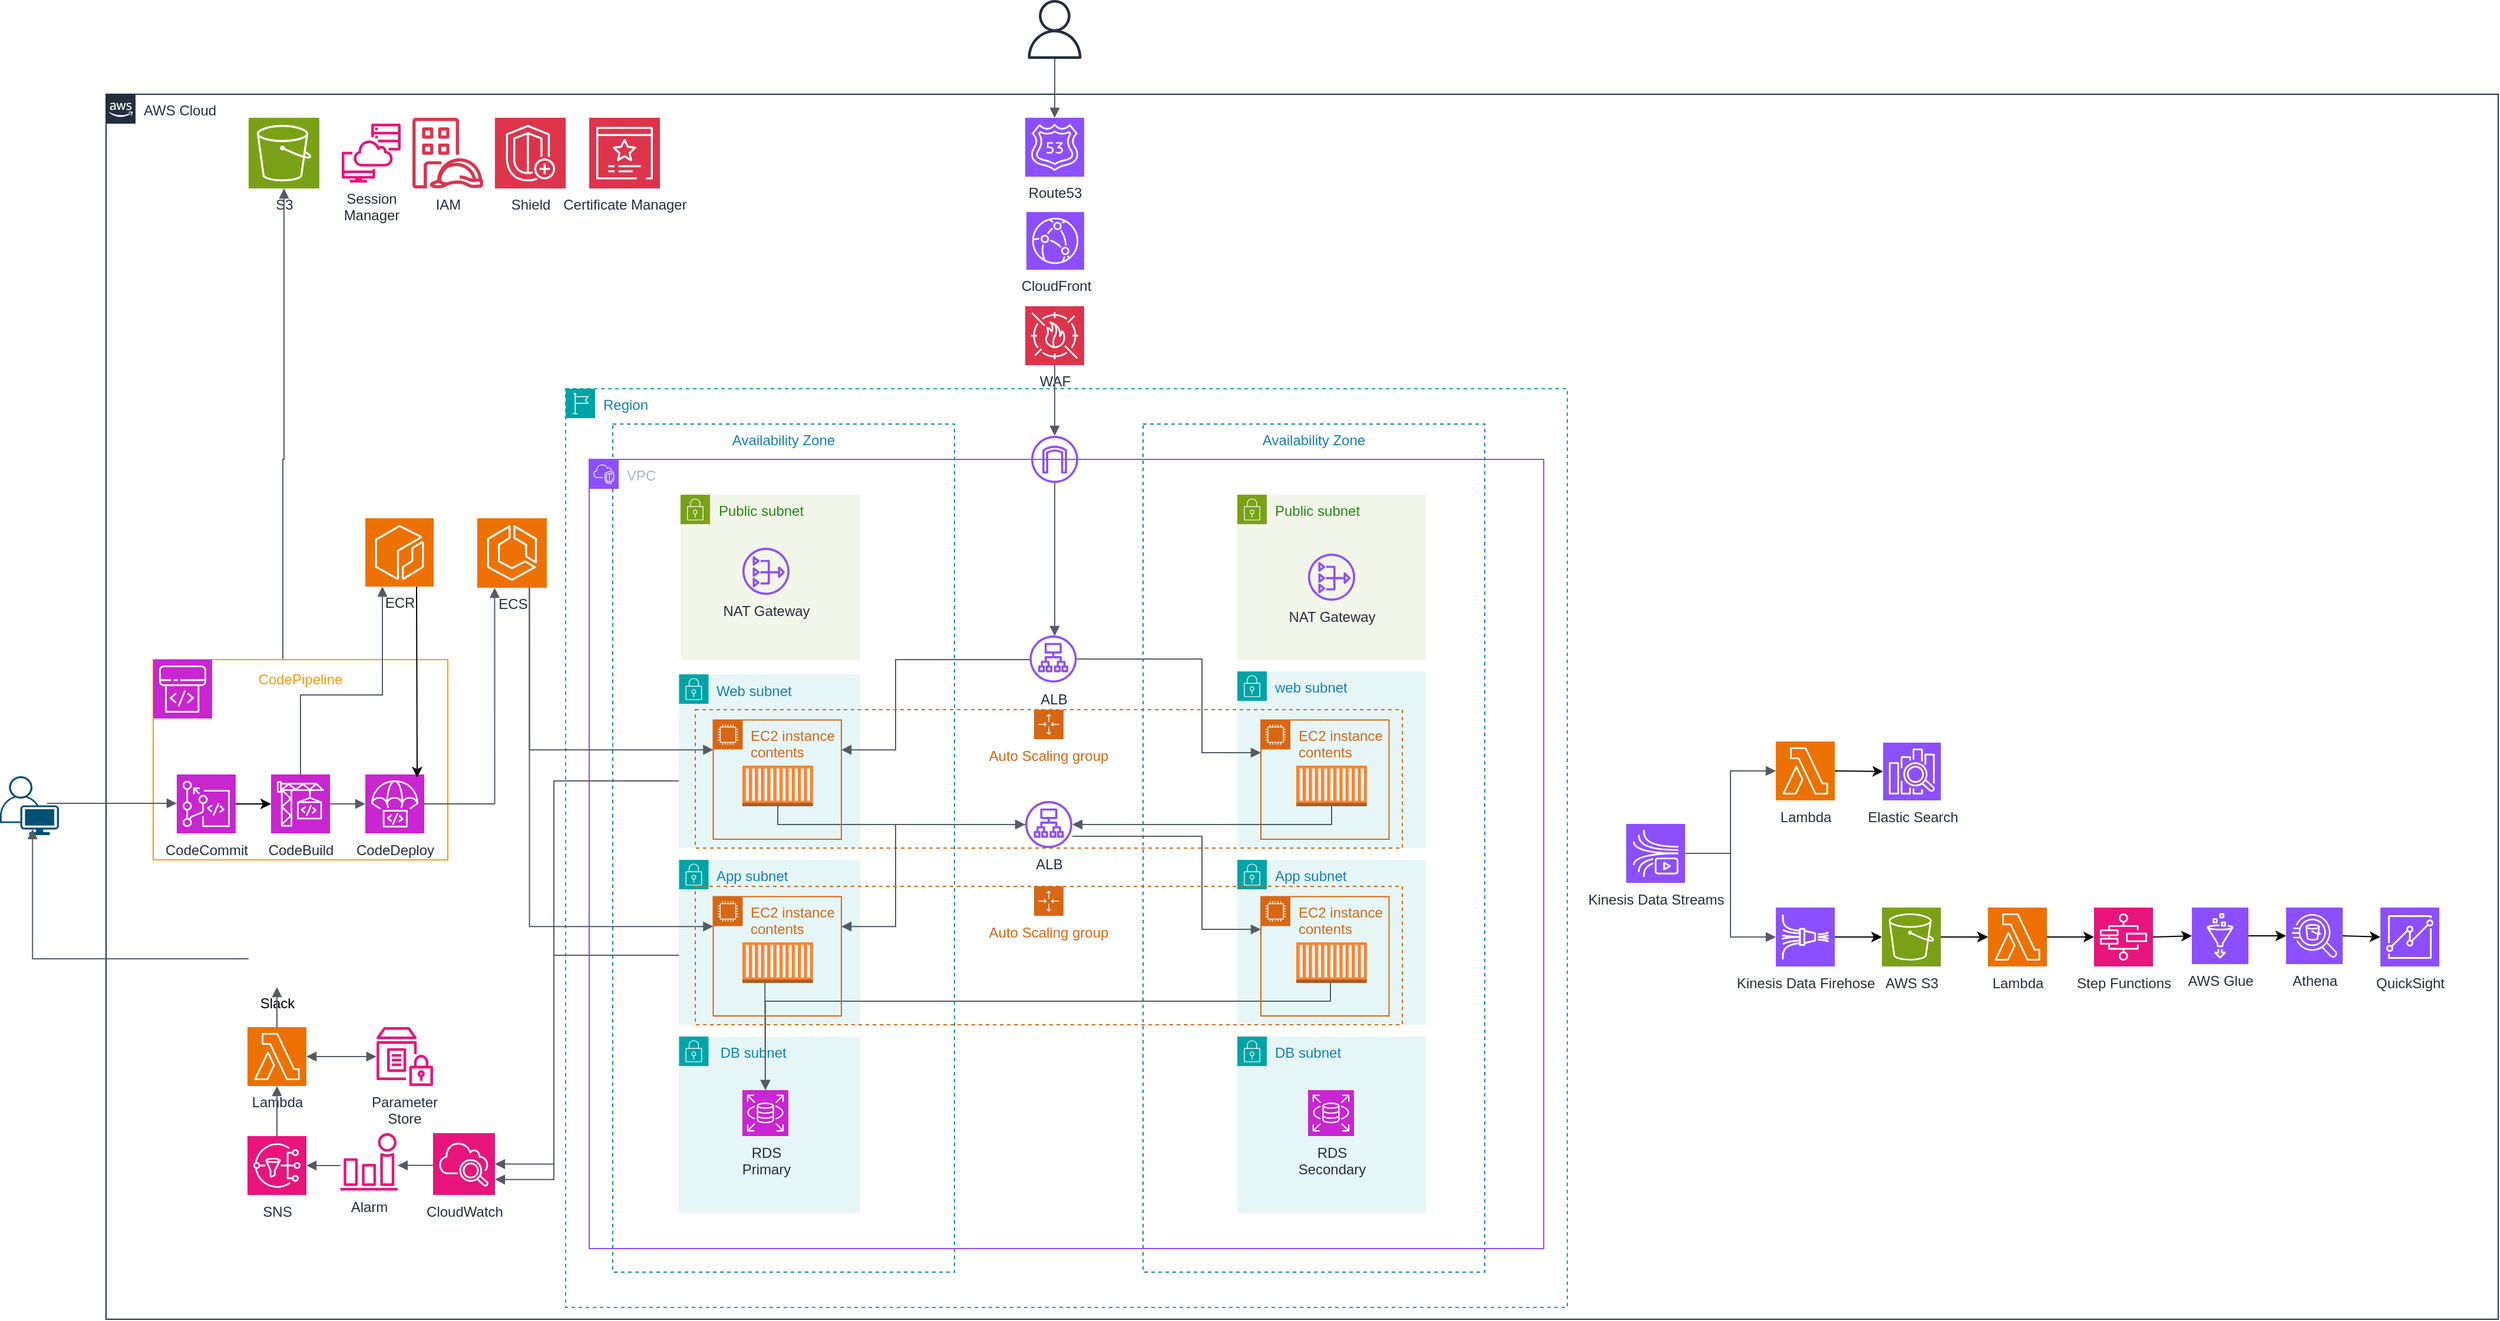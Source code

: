 <mxfile version="24.3.0" type="device">
  <diagram name="페이지-1" id="hyrpQZcchhZlVfCRrWkG">
    <mxGraphModel dx="2501" dy="1915" grid="1" gridSize="10" guides="1" tooltips="1" connect="1" arrows="1" fold="1" page="1" pageScale="1" pageWidth="827" pageHeight="1169" math="0" shadow="0">
      <root>
        <mxCell id="0" />
        <mxCell id="1" parent="0" />
        <mxCell id="KI50x32bz9MC5ZlE2dul-62" value="Availability Zone" style="fillColor=none;strokeColor=#147EBA;dashed=1;verticalAlign=top;fontStyle=0;fontColor=#147EBA;whiteSpace=wrap;html=1;" parent="1" vertex="1">
          <mxGeometry x="470" y="150" width="290" height="720" as="geometry" />
        </mxCell>
        <mxCell id="Yb0GHrTs2_-ub-VGCbmZ-4" value="Availability Zone" style="fillColor=none;strokeColor=#147EBA;dashed=1;verticalAlign=top;fontStyle=0;fontColor=#147EBA;whiteSpace=wrap;html=1;container=0;" parent="1" vertex="1">
          <mxGeometry x="920" y="150" width="290" height="720" as="geometry" />
        </mxCell>
        <mxCell id="Yb0GHrTs2_-ub-VGCbmZ-5" value="VPC" style="points=[[0,0],[0.25,0],[0.5,0],[0.75,0],[1,0],[1,0.25],[1,0.5],[1,0.75],[1,1],[0.75,1],[0.5,1],[0.25,1],[0,1],[0,0.75],[0,0.5],[0,0.25]];outlineConnect=0;gradientColor=none;html=1;whiteSpace=wrap;fontSize=12;fontStyle=0;container=0;pointerEvents=0;collapsible=0;recursiveResize=0;shape=mxgraph.aws4.group;grIcon=mxgraph.aws4.group_vpc2;strokeColor=#8C4FFF;fillColor=none;verticalAlign=top;align=left;spacingLeft=30;fontColor=#AAB7B8;dashed=0;" parent="1" vertex="1">
          <mxGeometry x="450" y="180" width="810" height="670" as="geometry" />
        </mxCell>
        <mxCell id="Yb0GHrTs2_-ub-VGCbmZ-1" value="AWS Cloud" style="points=[[0,0],[0.25,0],[0.5,0],[0.75,0],[1,0],[1,0.25],[1,0.5],[1,0.75],[1,1],[0.75,1],[0.5,1],[0.25,1],[0,1],[0,0.75],[0,0.5],[0,0.25]];outlineConnect=0;gradientColor=none;html=1;whiteSpace=wrap;fontSize=12;fontStyle=0;container=0;pointerEvents=0;collapsible=0;recursiveResize=0;shape=mxgraph.aws4.group;grIcon=mxgraph.aws4.group_aws_cloud_alt;strokeColor=#232F3E;fillColor=none;verticalAlign=top;align=left;spacingLeft=30;fontColor=#232F3E;dashed=0;" parent="1" vertex="1">
          <mxGeometry x="40" y="-130" width="2030" height="1040" as="geometry" />
        </mxCell>
        <mxCell id="Yb0GHrTs2_-ub-VGCbmZ-2" value="Region" style="points=[[0,0],[0.25,0],[0.5,0],[0.75,0],[1,0],[1,0.25],[1,0.5],[1,0.75],[1,1],[0.75,1],[0.5,1],[0.25,1],[0,1],[0,0.75],[0,0.5],[0,0.25]];outlineConnect=0;gradientColor=none;html=1;whiteSpace=wrap;fontSize=12;fontStyle=0;container=0;pointerEvents=0;collapsible=0;recursiveResize=0;shape=mxgraph.aws4.group;grIcon=mxgraph.aws4.group_region;strokeColor=#00A4A6;fillColor=none;verticalAlign=top;align=left;spacingLeft=30;fontColor=#147EBA;dashed=1;" parent="1" vertex="1">
          <mxGeometry x="430" y="120" width="850" height="780" as="geometry" />
        </mxCell>
        <mxCell id="Yb0GHrTs2_-ub-VGCbmZ-6" value="Public subnet" style="points=[[0,0],[0.25,0],[0.5,0],[0.75,0],[1,0],[1,0.25],[1,0.5],[1,0.75],[1,1],[0.75,1],[0.5,1],[0.25,1],[0,1],[0,0.75],[0,0.5],[0,0.25]];outlineConnect=0;gradientColor=none;html=1;whiteSpace=wrap;fontSize=12;fontStyle=0;container=0;pointerEvents=0;collapsible=0;recursiveResize=0;shape=mxgraph.aws4.group;grIcon=mxgraph.aws4.group_security_group;grStroke=0;strokeColor=#7AA116;fillColor=#F2F6E8;verticalAlign=top;align=left;spacingLeft=30;fontColor=#248814;dashed=0;" parent="1" vertex="1">
          <mxGeometry x="1000" y="210" width="160" height="140" as="geometry" />
        </mxCell>
        <mxCell id="Yb0GHrTs2_-ub-VGCbmZ-18" value="" style="sketch=0;outlineConnect=0;fontColor=#232F3E;gradientColor=none;fillColor=#8C4FFF;strokeColor=none;dashed=0;verticalLabelPosition=bottom;verticalAlign=top;align=center;html=1;fontSize=12;fontStyle=0;aspect=fixed;pointerEvents=1;shape=mxgraph.aws4.internet_gateway;" parent="1" vertex="1">
          <mxGeometry x="825" y="160" width="40" height="40" as="geometry" />
        </mxCell>
        <mxCell id="Yb0GHrTs2_-ub-VGCbmZ-24" value="Session&lt;div&gt;Manager&lt;/div&gt;" style="sketch=0;outlineConnect=0;fontColor=#232F3E;gradientColor=none;fillColor=#E7157B;strokeColor=none;dashed=0;verticalLabelPosition=bottom;verticalAlign=top;align=center;html=1;fontSize=12;fontStyle=0;aspect=fixed;pointerEvents=1;shape=mxgraph.aws4.systems_manager_session_manager;" parent="1" vertex="1">
          <mxGeometry x="240" y="-105" width="50" height="50" as="geometry" />
        </mxCell>
        <mxCell id="Yb0GHrTs2_-ub-VGCbmZ-30" value="S3" style="sketch=0;points=[[0,0,0],[0.25,0,0],[0.5,0,0],[0.75,0,0],[1,0,0],[0,1,0],[0.25,1,0],[0.5,1,0],[0.75,1,0],[1,1,0],[0,0.25,0],[0,0.5,0],[0,0.75,0],[1,0.25,0],[1,0.5,0],[1,0.75,0]];outlineConnect=0;fontColor=#232F3E;fillColor=#7AA116;strokeColor=#ffffff;dashed=0;verticalLabelPosition=bottom;verticalAlign=top;align=center;html=1;fontSize=12;fontStyle=0;aspect=fixed;shape=mxgraph.aws4.resourceIcon;resIcon=mxgraph.aws4.s3;" parent="1" vertex="1">
          <mxGeometry x="161" y="-110" width="60" height="60" as="geometry" />
        </mxCell>
        <mxCell id="Yb0GHrTs2_-ub-VGCbmZ-32" value="" style="edgeStyle=orthogonalEdgeStyle;html=1;endArrow=none;elbow=vertical;startArrow=block;startFill=1;strokeColor=#545B64;rounded=0;entryX=0.5;entryY=0;entryDx=0;entryDy=0;exitX=0.5;exitY=1;exitDx=0;exitDy=0;exitPerimeter=0;" parent="1" source="Yb0GHrTs2_-ub-VGCbmZ-30" target="Yb0GHrTs2_-ub-VGCbmZ-26" edge="1">
          <mxGeometry width="100" relative="1" as="geometry">
            <mxPoint x="540" y="480" as="sourcePoint" />
            <mxPoint x="640" y="480" as="targetPoint" />
            <Array as="points">
              <mxPoint x="190" y="180" />
              <mxPoint x="190" y="350" />
            </Array>
          </mxGeometry>
        </mxCell>
        <mxCell id="Yb0GHrTs2_-ub-VGCbmZ-34" value="CloudWatch" style="sketch=0;points=[[0,0,0],[0.25,0,0],[0.5,0,0],[0.75,0,0],[1,0,0],[0,1,0],[0.25,1,0],[0.5,1,0],[0.75,1,0],[1,1,0],[0,0.25,0],[0,0.5,0],[0,0.75,0],[1,0.25,0],[1,0.5,0],[1,0.75,0]];points=[[0,0,0],[0.25,0,0],[0.5,0,0],[0.75,0,0],[1,0,0],[0,1,0],[0.25,1,0],[0.5,1,0],[0.75,1,0],[1,1,0],[0,0.25,0],[0,0.5,0],[0,0.75,0],[1,0.25,0],[1,0.5,0],[1,0.75,0]];outlineConnect=0;fontColor=#232F3E;fillColor=#E7157B;strokeColor=#ffffff;dashed=0;verticalLabelPosition=bottom;verticalAlign=top;align=center;html=1;fontSize=12;fontStyle=0;aspect=fixed;shape=mxgraph.aws4.resourceIcon;resIcon=mxgraph.aws4.cloudwatch_2;" parent="1" vertex="1">
          <mxGeometry x="317.5" y="752" width="52.5" height="52.5" as="geometry" />
        </mxCell>
        <mxCell id="Yb0GHrTs2_-ub-VGCbmZ-36" value="SNS" style="sketch=0;points=[[0,0,0],[0.25,0,0],[0.5,0,0],[0.75,0,0],[1,0,0],[0,1,0],[0.25,1,0],[0.5,1,0],[0.75,1,0],[1,1,0],[0,0.25,0],[0,0.5,0],[0,0.75,0],[1,0.25,0],[1,0.5,0],[1,0.75,0]];outlineConnect=0;fontColor=#232F3E;fillColor=#E7157B;strokeColor=#ffffff;dashed=0;verticalLabelPosition=bottom;verticalAlign=top;align=center;html=1;fontSize=12;fontStyle=0;aspect=fixed;shape=mxgraph.aws4.resourceIcon;resIcon=mxgraph.aws4.sns;" parent="1" vertex="1">
          <mxGeometry x="160" y="754.5" width="50" height="50" as="geometry" />
        </mxCell>
        <mxCell id="Yb0GHrTs2_-ub-VGCbmZ-37" value="Alarm" style="sketch=0;outlineConnect=0;fontColor=#232F3E;gradientColor=none;fillColor=#E7157B;strokeColor=none;dashed=0;verticalLabelPosition=bottom;verticalAlign=top;align=center;html=1;fontSize=12;fontStyle=0;aspect=fixed;pointerEvents=1;shape=mxgraph.aws4.alarm;" parent="1" vertex="1">
          <mxGeometry x="238.75" y="752" width="48.75" height="48.75" as="geometry" />
        </mxCell>
        <mxCell id="Yb0GHrTs2_-ub-VGCbmZ-38" value="Lambda" style="sketch=0;points=[[0,0,0],[0.25,0,0],[0.5,0,0],[0.75,0,0],[1,0,0],[0,1,0],[0.25,1,0],[0.5,1,0],[0.75,1,0],[1,1,0],[0,0.25,0],[0,0.5,0],[0,0.75,0],[1,0.25,0],[1,0.5,0],[1,0.75,0]];outlineConnect=0;fontColor=#232F3E;fillColor=#ED7100;strokeColor=#ffffff;dashed=0;verticalLabelPosition=bottom;verticalAlign=top;align=center;html=1;fontSize=12;fontStyle=0;aspect=fixed;shape=mxgraph.aws4.resourceIcon;resIcon=mxgraph.aws4.lambda;" parent="1" vertex="1">
          <mxGeometry x="160" y="662" width="50" height="50" as="geometry" />
        </mxCell>
        <mxCell id="Yb0GHrTs2_-ub-VGCbmZ-39" value="Slack" style="shape=image;html=1;verticalAlign=top;verticalLabelPosition=bottom;labelBackgroundColor=#ffffff;imageAspect=0;aspect=fixed;image=https://cdn2.iconfinder.com/data/icons/social-media-2285/512/1_Slack_colored_svg-128.png" parent="1" vertex="1">
          <mxGeometry x="161" y="580" width="48" height="48" as="geometry" />
        </mxCell>
        <mxCell id="Yb0GHrTs2_-ub-VGCbmZ-40" value="" style="edgeStyle=orthogonalEdgeStyle;html=1;endArrow=none;elbow=vertical;startArrow=block;startFill=1;strokeColor=#545B64;rounded=0;entryX=0;entryY=0.75;entryDx=0;entryDy=0;exitX=1;exitY=0.5;exitDx=0;exitDy=0;exitPerimeter=0;" parent="1" source="Yb0GHrTs2_-ub-VGCbmZ-34" target="Yb0GHrTs2_-ub-VGCbmZ-23" edge="1">
          <mxGeometry width="100" relative="1" as="geometry">
            <mxPoint x="540" y="380" as="sourcePoint" />
            <mxPoint x="640" y="380" as="targetPoint" />
            <Array as="points">
              <mxPoint x="420" y="778" />
              <mxPoint x="420" y="453" />
            </Array>
          </mxGeometry>
        </mxCell>
        <mxCell id="Yb0GHrTs2_-ub-VGCbmZ-41" value="Parameter&lt;div&gt;Store&lt;/div&gt;" style="sketch=0;outlineConnect=0;fontColor=#232F3E;gradientColor=none;fillColor=#E7157B;strokeColor=none;dashed=0;verticalLabelPosition=bottom;verticalAlign=top;align=center;html=1;fontSize=12;fontStyle=0;aspect=fixed;pointerEvents=1;shape=mxgraph.aws4.parameter_store;" parent="1" vertex="1">
          <mxGeometry x="269.42" y="662" width="48.08" height="50" as="geometry" />
        </mxCell>
        <mxCell id="Yb0GHrTs2_-ub-VGCbmZ-45" value="" style="edgeStyle=orthogonalEdgeStyle;html=1;endArrow=none;elbow=vertical;startArrow=block;startFill=1;strokeColor=#545B64;rounded=0;" parent="1" edge="1">
          <mxGeometry width="100" relative="1" as="geometry">
            <mxPoint x="287.366" y="779.4" as="sourcePoint" />
            <mxPoint x="317.5" y="779.4" as="targetPoint" />
            <Array as="points">
              <mxPoint x="310" y="779" />
              <mxPoint x="310" y="779" />
            </Array>
          </mxGeometry>
        </mxCell>
        <mxCell id="Yb0GHrTs2_-ub-VGCbmZ-47" value="" style="edgeStyle=orthogonalEdgeStyle;html=1;endArrow=none;elbow=vertical;startArrow=block;startFill=1;strokeColor=#545B64;rounded=0;" parent="1" source="Yb0GHrTs2_-ub-VGCbmZ-36" target="Yb0GHrTs2_-ub-VGCbmZ-37" edge="1">
          <mxGeometry width="100" relative="1" as="geometry">
            <mxPoint x="300" y="790" as="sourcePoint" />
            <mxPoint x="240" y="780" as="targetPoint" />
            <Array as="points">
              <mxPoint x="230" y="780" />
              <mxPoint x="230" y="780" />
            </Array>
          </mxGeometry>
        </mxCell>
        <mxCell id="Yb0GHrTs2_-ub-VGCbmZ-49" value="" style="edgeStyle=orthogonalEdgeStyle;html=1;endArrow=none;elbow=vertical;startArrow=block;startFill=1;strokeColor=#545B64;rounded=0;entryX=0.5;entryY=0;entryDx=0;entryDy=0;entryPerimeter=0;exitX=0.5;exitY=1;exitDx=0;exitDy=0;exitPerimeter=0;" parent="1" source="Yb0GHrTs2_-ub-VGCbmZ-38" target="Yb0GHrTs2_-ub-VGCbmZ-36" edge="1">
          <mxGeometry width="100" relative="1" as="geometry">
            <mxPoint x="70" y="730" as="sourcePoint" />
            <mxPoint x="170" y="730" as="targetPoint" />
          </mxGeometry>
        </mxCell>
        <mxCell id="Yb0GHrTs2_-ub-VGCbmZ-52" value="" style="edgeStyle=orthogonalEdgeStyle;html=1;endArrow=none;elbow=vertical;startArrow=block;startFill=1;strokeColor=#545B64;rounded=0;entryX=0.5;entryY=0;entryDx=0;entryDy=0;entryPerimeter=0;exitX=0.5;exitY=1;exitDx=0;exitDy=0;" parent="1" source="Yb0GHrTs2_-ub-VGCbmZ-39" target="Yb0GHrTs2_-ub-VGCbmZ-38" edge="1">
          <mxGeometry width="100" relative="1" as="geometry">
            <mxPoint x="60" y="650" as="sourcePoint" />
            <mxPoint x="160" y="650" as="targetPoint" />
          </mxGeometry>
        </mxCell>
        <mxCell id="Yb0GHrTs2_-ub-VGCbmZ-53" value="" style="edgeStyle=orthogonalEdgeStyle;html=1;endArrow=block;elbow=vertical;startArrow=block;startFill=1;endFill=1;strokeColor=#545B64;rounded=0;exitX=1;exitY=0.5;exitDx=0;exitDy=0;exitPerimeter=0;" parent="1" source="Yb0GHrTs2_-ub-VGCbmZ-38" target="Yb0GHrTs2_-ub-VGCbmZ-41" edge="1">
          <mxGeometry width="100" relative="1" as="geometry">
            <mxPoint x="220" y="690" as="sourcePoint" />
            <mxPoint x="320" y="690" as="targetPoint" />
          </mxGeometry>
        </mxCell>
        <mxCell id="Zj_yVyfPyuJP5yv6E7n1-2" value="" style="sketch=0;outlineConnect=0;fontColor=#232F3E;gradientColor=none;fillColor=#232F3D;strokeColor=none;dashed=0;verticalLabelPosition=bottom;verticalAlign=top;align=center;html=1;fontSize=12;fontStyle=0;aspect=fixed;pointerEvents=1;shape=mxgraph.aws4.user;" parent="1" vertex="1">
          <mxGeometry x="820" y="-210" width="50" height="50" as="geometry" />
        </mxCell>
        <mxCell id="Zj_yVyfPyuJP5yv6E7n1-3" value="" style="points=[[0.35,0,0],[0.98,0.51,0],[1,0.71,0],[0.67,1,0],[0,0.795,0],[0,0.65,0]];verticalLabelPosition=bottom;sketch=0;html=1;verticalAlign=top;aspect=fixed;align=center;pointerEvents=1;shape=mxgraph.cisco19.user;fillColor=#005073;strokeColor=none;" parent="1" vertex="1">
          <mxGeometry x="-50" y="449" width="50" height="50" as="geometry" />
        </mxCell>
        <mxCell id="Zj_yVyfPyuJP5yv6E7n1-6" value="WAF" style="sketch=0;points=[[0,0,0],[0.25,0,0],[0.5,0,0],[0.75,0,0],[1,0,0],[0,1,0],[0.25,1,0],[0.5,1,0],[0.75,1,0],[1,1,0],[0,0.25,0],[0,0.5,0],[0,0.75,0],[1,0.25,0],[1,0.5,0],[1,0.75,0]];outlineConnect=0;fontColor=#232F3E;fillColor=#DD344C;strokeColor=#ffffff;dashed=0;verticalLabelPosition=bottom;verticalAlign=top;align=center;html=1;fontSize=12;fontStyle=0;aspect=fixed;shape=mxgraph.aws4.resourceIcon;resIcon=mxgraph.aws4.waf;" parent="1" vertex="1">
          <mxGeometry x="820" y="50" width="50" height="50" as="geometry" />
        </mxCell>
        <mxCell id="Zj_yVyfPyuJP5yv6E7n1-7" value="Route53" style="sketch=0;points=[[0,0,0],[0.25,0,0],[0.5,0,0],[0.75,0,0],[1,0,0],[0,1,0],[0.25,1,0],[0.5,1,0],[0.75,1,0],[1,1,0],[0,0.25,0],[0,0.5,0],[0,0.75,0],[1,0.25,0],[1,0.5,0],[1,0.75,0]];outlineConnect=0;fontColor=#232F3E;fillColor=#8C4FFF;strokeColor=#ffffff;dashed=0;verticalLabelPosition=bottom;verticalAlign=top;align=center;html=1;fontSize=12;fontStyle=0;aspect=fixed;shape=mxgraph.aws4.resourceIcon;resIcon=mxgraph.aws4.route_53;" parent="1" vertex="1">
          <mxGeometry x="820" y="-110" width="50" height="50" as="geometry" />
        </mxCell>
        <mxCell id="Zj_yVyfPyuJP5yv6E7n1-8" value="Shield" style="sketch=0;points=[[0,0,0],[0.25,0,0],[0.5,0,0],[0.75,0,0],[1,0,0],[0,1,0],[0.25,1,0],[0.5,1,0],[0.75,1,0],[1,1,0],[0,0.25,0],[0,0.5,0],[0,0.75,0],[1,0.25,0],[1,0.5,0],[1,0.75,0]];outlineConnect=0;fontColor=#232F3E;fillColor=#DD344C;strokeColor=#ffffff;dashed=0;verticalLabelPosition=bottom;verticalAlign=top;align=center;html=1;fontSize=12;fontStyle=0;aspect=fixed;shape=mxgraph.aws4.resourceIcon;resIcon=mxgraph.aws4.shield;" parent="1" vertex="1">
          <mxGeometry x="370" y="-110" width="60" height="60" as="geometry" />
        </mxCell>
        <mxCell id="Zj_yVyfPyuJP5yv6E7n1-18" value="" style="edgeStyle=orthogonalEdgeStyle;html=1;endArrow=block;elbow=vertical;startArrow=none;endFill=1;strokeColor=#545B64;rounded=0;entryX=0.5;entryY=0;entryDx=0;entryDy=0;entryPerimeter=0;" parent="1" source="Zj_yVyfPyuJP5yv6E7n1-2" target="Zj_yVyfPyuJP5yv6E7n1-7" edge="1">
          <mxGeometry width="100" relative="1" as="geometry">
            <mxPoint x="662.5" y="-1" as="sourcePoint" />
            <mxPoint x="762.5" y="-1" as="targetPoint" />
          </mxGeometry>
        </mxCell>
        <mxCell id="Zj_yVyfPyuJP5yv6E7n1-22" value="" style="edgeStyle=orthogonalEdgeStyle;html=1;endArrow=none;elbow=vertical;startArrow=block;startFill=1;strokeColor=#545B64;rounded=0;entryX=0;entryY=0.5;entryDx=0;entryDy=0;exitX=0.552;exitY=0.897;exitDx=0;exitDy=0;exitPerimeter=0;" parent="1" source="Zj_yVyfPyuJP5yv6E7n1-3" target="Yb0GHrTs2_-ub-VGCbmZ-39" edge="1">
          <mxGeometry width="100" relative="1" as="geometry">
            <mxPoint x="80" y="380" as="sourcePoint" />
            <mxPoint x="180" y="380" as="targetPoint" />
            <Array as="points">
              <mxPoint x="-22" y="604" />
            </Array>
          </mxGeometry>
        </mxCell>
        <mxCell id="Zj_yVyfPyuJP5yv6E7n1-26" value="" style="edgeStyle=orthogonalEdgeStyle;html=1;endArrow=block;elbow=vertical;startArrow=none;endFill=1;strokeColor=#545B64;rounded=0;exitX=0.5;exitY=1;exitDx=0;exitDy=0;exitPerimeter=0;" parent="1" source="Zj_yVyfPyuJP5yv6E7n1-6" target="Yb0GHrTs2_-ub-VGCbmZ-18" edge="1">
          <mxGeometry width="100" relative="1" as="geometry">
            <mxPoint x="872.5" y="130" as="sourcePoint" />
            <mxPoint x="972.5" y="130" as="targetPoint" />
          </mxGeometry>
        </mxCell>
        <mxCell id="Zj_yVyfPyuJP5yv6E7n1-43" value="" style="edgeStyle=orthogonalEdgeStyle;html=1;endArrow=block;elbow=vertical;startArrow=none;endFill=1;strokeColor=#545B64;rounded=0;" parent="1" source="Yb0GHrTs2_-ub-VGCbmZ-18" edge="1">
          <mxGeometry width="100" relative="1" as="geometry">
            <mxPoint x="842.5" y="250" as="sourcePoint" />
            <mxPoint x="845" y="330.0" as="targetPoint" />
          </mxGeometry>
        </mxCell>
        <mxCell id="Zj_yVyfPyuJP5yv6E7n1-48" value="" style="edgeStyle=orthogonalEdgeStyle;html=1;endArrow=none;elbow=vertical;startArrow=block;startFill=1;strokeColor=#545B64;rounded=0;exitX=1;exitY=0.75;exitDx=0;exitDy=0;exitPerimeter=0;entryX=0;entryY=0.5;entryDx=0;entryDy=0;" parent="1" source="Yb0GHrTs2_-ub-VGCbmZ-34" edge="1">
          <mxGeometry width="100" relative="1" as="geometry">
            <mxPoint x="460" y="600" as="sourcePoint" />
            <mxPoint x="550" y="603.75" as="targetPoint" />
            <Array as="points">
              <mxPoint x="420" y="791" />
              <mxPoint x="420" y="601" />
              <mxPoint x="558" y="601" />
            </Array>
          </mxGeometry>
        </mxCell>
        <mxCell id="KI50x32bz9MC5ZlE2dul-92" value="" style="edgeStyle=orthogonalEdgeStyle;rounded=0;orthogonalLoop=1;jettySize=auto;html=1;" parent="1" source="KI50x32bz9MC5ZlE2dul-2" target="KI50x32bz9MC5ZlE2dul-5" edge="1">
          <mxGeometry relative="1" as="geometry" />
        </mxCell>
        <mxCell id="KI50x32bz9MC5ZlE2dul-2" value="AWS S3" style="sketch=0;points=[[0,0,0],[0.25,0,0],[0.5,0,0],[0.75,0,0],[1,0,0],[0,1,0],[0.25,1,0],[0.5,1,0],[0.75,1,0],[1,1,0],[0,0.25,0],[0,0.5,0],[0,0.75,0],[1,0.25,0],[1,0.5,0],[1,0.75,0]];outlineConnect=0;fontColor=#232F3E;fillColor=#7AA116;strokeColor=#ffffff;dashed=0;verticalLabelPosition=bottom;verticalAlign=top;align=center;html=1;fontSize=12;fontStyle=0;aspect=fixed;shape=mxgraph.aws4.resourceIcon;resIcon=mxgraph.aws4.s3;" parent="1" vertex="1">
          <mxGeometry x="1547" y="560.5" width="50" height="50" as="geometry" />
        </mxCell>
        <mxCell id="KI50x32bz9MC5ZlE2dul-4" value="Kinesis Data Streams" style="sketch=0;points=[[0,0,0],[0.25,0,0],[0.5,0,0],[0.75,0,0],[1,0,0],[0,1,0],[0.25,1,0],[0.5,1,0],[0.75,1,0],[1,1,0],[0,0.25,0],[0,0.5,0],[0,0.75,0],[1,0.25,0],[1,0.5,0],[1,0.75,0]];outlineConnect=0;fontColor=#232F3E;fillColor=#8C4FFF;strokeColor=#ffffff;dashed=0;verticalLabelPosition=bottom;verticalAlign=top;align=center;html=1;fontSize=12;fontStyle=0;aspect=fixed;shape=mxgraph.aws4.resourceIcon;resIcon=mxgraph.aws4.kinesis_video_streams;" parent="1" vertex="1">
          <mxGeometry x="1330" y="489.5" width="50" height="50" as="geometry" />
        </mxCell>
        <mxCell id="KI50x32bz9MC5ZlE2dul-5" value="Lambda" style="sketch=0;points=[[0,0,0],[0.25,0,0],[0.5,0,0],[0.75,0,0],[1,0,0],[0,1,0],[0.25,1,0],[0.5,1,0],[0.75,1,0],[1,1,0],[0,0.25,0],[0,0.5,0],[0,0.75,0],[1,0.25,0],[1,0.5,0],[1,0.75,0]];outlineConnect=0;fontColor=#232F3E;fillColor=#ED7100;strokeColor=#ffffff;dashed=0;verticalLabelPosition=bottom;verticalAlign=top;align=center;html=1;fontSize=12;fontStyle=0;aspect=fixed;shape=mxgraph.aws4.resourceIcon;resIcon=mxgraph.aws4.lambda;" parent="1" vertex="1">
          <mxGeometry x="1637" y="560.5" width="50" height="50" as="geometry" />
        </mxCell>
        <mxCell id="KI50x32bz9MC5ZlE2dul-14" value="" style="group" parent="1" vertex="1" connectable="0">
          <mxGeometry x="80" y="350" width="250" height="170" as="geometry" />
        </mxCell>
        <mxCell id="Yb0GHrTs2_-ub-VGCbmZ-26" value="CodePipeline&lt;div&gt;&lt;br&gt;&lt;/div&gt;" style="outlineConnect=0;gradientColor=none;html=1;whiteSpace=wrap;fontSize=12;fontStyle=0;strokeColor=#FF9900;fillColor=none;verticalAlign=top;align=center;fontColor=#FF9900;dashed=0;spacingTop=3;" parent="KI50x32bz9MC5ZlE2dul-14" vertex="1">
          <mxGeometry width="250" height="170" as="geometry" />
        </mxCell>
        <mxCell id="Yb0GHrTs2_-ub-VGCbmZ-25" value="" style="sketch=0;points=[[0,0,0],[0.25,0,0],[0.5,0,0],[0.75,0,0],[1,0,0],[0,1,0],[0.25,1,0],[0.5,1,0],[0.75,1,0],[1,1,0],[0,0.25,0],[0,0.5,0],[0,0.75,0],[1,0.25,0],[1,0.5,0],[1,0.75,0]];outlineConnect=0;fontColor=#232F3E;fillColor=#C925D1;strokeColor=#ffffff;dashed=0;verticalLabelPosition=bottom;verticalAlign=top;align=center;html=1;fontSize=12;fontStyle=0;aspect=fixed;shape=mxgraph.aws4.resourceIcon;resIcon=mxgraph.aws4.codepipeline;" parent="KI50x32bz9MC5ZlE2dul-14" vertex="1">
          <mxGeometry width="50" height="50" as="geometry" />
        </mxCell>
        <mxCell id="Zj_yVyfPyuJP5yv6E7n1-11" style="edgeStyle=orthogonalEdgeStyle;rounded=0;orthogonalLoop=1;jettySize=auto;html=1;exitX=1;exitY=0.5;exitDx=0;exitDy=0;exitPerimeter=0;entryX=0;entryY=0.5;entryDx=0;entryDy=0;entryPerimeter=0;" parent="KI50x32bz9MC5ZlE2dul-14" source="Yb0GHrTs2_-ub-VGCbmZ-27" target="Yb0GHrTs2_-ub-VGCbmZ-28" edge="1">
          <mxGeometry relative="1" as="geometry">
            <mxPoint x="70" y="122.5" as="targetPoint" />
          </mxGeometry>
        </mxCell>
        <mxCell id="Yb0GHrTs2_-ub-VGCbmZ-27" value="CodeCommit" style="sketch=0;points=[[0,0,0],[0.25,0,0],[0.5,0,0],[0.75,0,0],[1,0,0],[0,1,0],[0.25,1,0],[0.5,1,0],[0.75,1,0],[1,1,0],[0,0.25,0],[0,0.5,0],[0,0.75,0],[1,0.25,0],[1,0.5,0],[1,0.75,0]];outlineConnect=0;fontColor=#232F3E;fillColor=#C925D1;strokeColor=#ffffff;dashed=0;verticalLabelPosition=bottom;verticalAlign=top;align=center;html=1;fontSize=12;fontStyle=0;aspect=fixed;shape=mxgraph.aws4.resourceIcon;resIcon=mxgraph.aws4.codecommit;" parent="KI50x32bz9MC5ZlE2dul-14" vertex="1">
          <mxGeometry x="20" y="97.5" width="50" height="50" as="geometry" />
        </mxCell>
        <mxCell id="Yb0GHrTs2_-ub-VGCbmZ-28" value="CodeBuild" style="sketch=0;points=[[0,0,0],[0.25,0,0],[0.5,0,0],[0.75,0,0],[1,0,0],[0,1,0],[0.25,1,0],[0.5,1,0],[0.75,1,0],[1,1,0],[0,0.25,0],[0,0.5,0],[0,0.75,0],[1,0.25,0],[1,0.5,0],[1,0.75,0]];outlineConnect=0;fontColor=#232F3E;fillColor=#C925D1;strokeColor=#ffffff;dashed=0;verticalLabelPosition=bottom;verticalAlign=top;align=center;html=1;fontSize=12;fontStyle=0;aspect=fixed;shape=mxgraph.aws4.resourceIcon;resIcon=mxgraph.aws4.codebuild;" parent="KI50x32bz9MC5ZlE2dul-14" vertex="1">
          <mxGeometry x="100" y="97.5" width="50" height="50" as="geometry" />
        </mxCell>
        <mxCell id="Yb0GHrTs2_-ub-VGCbmZ-29" value="CodeDeploy" style="sketch=0;points=[[0,0,0],[0.25,0,0],[0.5,0,0],[0.75,0,0],[1,0,0],[0,1,0],[0.25,1,0],[0.5,1,0],[0.75,1,0],[1,1,0],[0,0.25,0],[0,0.5,0],[0,0.75,0],[1,0.25,0],[1,0.5,0],[1,0.75,0]];outlineConnect=0;fontColor=#232F3E;fillColor=#C925D1;strokeColor=#ffffff;dashed=0;verticalLabelPosition=bottom;verticalAlign=top;align=center;html=1;fontSize=12;fontStyle=0;aspect=fixed;shape=mxgraph.aws4.resourceIcon;resIcon=mxgraph.aws4.codedeploy;" parent="KI50x32bz9MC5ZlE2dul-14" vertex="1">
          <mxGeometry x="180" y="97.5" width="50" height="50" as="geometry" />
        </mxCell>
        <mxCell id="Zj_yVyfPyuJP5yv6E7n1-16" value="" style="edgeStyle=orthogonalEdgeStyle;html=1;endArrow=block;elbow=vertical;startArrow=none;endFill=1;strokeColor=#545B64;rounded=0;exitX=1;exitY=0.5;exitDx=0;exitDy=0;exitPerimeter=0;entryX=0;entryY=0.5;entryDx=0;entryDy=0;entryPerimeter=0;" parent="KI50x32bz9MC5ZlE2dul-14" source="Yb0GHrTs2_-ub-VGCbmZ-28" target="Yb0GHrTs2_-ub-VGCbmZ-29" edge="1">
          <mxGeometry width="100" relative="1" as="geometry">
            <mxPoint x="140" y="190" as="sourcePoint" />
            <mxPoint x="240" y="190" as="targetPoint" />
          </mxGeometry>
        </mxCell>
        <mxCell id="Zj_yVyfPyuJP5yv6E7n1-5" value="" style="edgeStyle=orthogonalEdgeStyle;html=1;endArrow=block;elbow=vertical;startArrow=none;endFill=1;strokeColor=#545B64;rounded=0;exitX=0.8;exitY=0.46;exitDx=0;exitDy=0;exitPerimeter=0;" parent="KI50x32bz9MC5ZlE2dul-14" source="Zj_yVyfPyuJP5yv6E7n1-3" edge="1">
          <mxGeometry width="100" relative="1" as="geometry">
            <mxPoint x="-30" y="122" as="sourcePoint" />
            <mxPoint x="20" y="122" as="targetPoint" />
          </mxGeometry>
        </mxCell>
        <mxCell id="KI50x32bz9MC5ZlE2dul-18" value="Kinesis Data Firehose" style="sketch=0;points=[[0,0,0],[0.25,0,0],[0.5,0,0],[0.75,0,0],[1,0,0],[0,1,0],[0.25,1,0],[0.5,1,0],[0.75,1,0],[1,1,0],[0,0.25,0],[0,0.5,0],[0,0.75,0],[1,0.25,0],[1,0.5,0],[1,0.75,0]];outlineConnect=0;fontColor=#232F3E;fillColor=#8C4FFF;strokeColor=#ffffff;dashed=0;verticalLabelPosition=bottom;verticalAlign=top;align=center;html=1;fontSize=12;fontStyle=0;aspect=fixed;shape=mxgraph.aws4.resourceIcon;resIcon=mxgraph.aws4.kinesis_data_firehose;" parent="1" vertex="1">
          <mxGeometry x="1457" y="560.5" width="50" height="50" as="geometry" />
        </mxCell>
        <mxCell id="KI50x32bz9MC5ZlE2dul-19" value="Step Functions" style="sketch=0;points=[[0,0,0],[0.25,0,0],[0.5,0,0],[0.75,0,0],[1,0,0],[0,1,0],[0.25,1,0],[0.5,1,0],[0.75,1,0],[1,1,0],[0,0.25,0],[0,0.5,0],[0,0.75,0],[1,0.25,0],[1,0.5,0],[1,0.75,0]];outlineConnect=0;fontColor=#232F3E;fillColor=#E7157B;strokeColor=#ffffff;dashed=0;verticalLabelPosition=bottom;verticalAlign=top;align=center;html=1;fontSize=12;fontStyle=0;aspect=fixed;shape=mxgraph.aws4.resourceIcon;resIcon=mxgraph.aws4.step_functions;" parent="1" vertex="1">
          <mxGeometry x="1727" y="560.5" width="50" height="50" as="geometry" />
        </mxCell>
        <mxCell id="KI50x32bz9MC5ZlE2dul-29" value="Athena" style="sketch=0;points=[[0,0,0],[0.25,0,0],[0.5,0,0],[0.75,0,0],[1,0,0],[0,1,0],[0.25,1,0],[0.5,1,0],[0.75,1,0],[1,1,0],[0,0.25,0],[0,0.5,0],[0,0.75,0],[1,0.25,0],[1,0.5,0],[1,0.75,0]];outlineConnect=0;fontColor=#232F3E;fillColor=#8C4FFF;strokeColor=#ffffff;dashed=0;verticalLabelPosition=bottom;verticalAlign=top;align=center;html=1;fontSize=12;fontStyle=0;aspect=fixed;shape=mxgraph.aws4.resourceIcon;resIcon=mxgraph.aws4.athena;" parent="1" vertex="1">
          <mxGeometry x="1890" y="560.5" width="48" height="48" as="geometry" />
        </mxCell>
        <mxCell id="KI50x32bz9MC5ZlE2dul-30" value="AWS Glue" style="sketch=0;points=[[0,0,0],[0.25,0,0],[0.5,0,0],[0.75,0,0],[1,0,0],[0,1,0],[0.25,1,0],[0.5,1,0],[0.75,1,0],[1,1,0],[0,0.25,0],[0,0.5,0],[0,0.75,0],[1,0.25,0],[1,0.5,0],[1,0.75,0]];outlineConnect=0;fontColor=#232F3E;fillColor=#8C4FFF;strokeColor=#ffffff;dashed=0;verticalLabelPosition=bottom;verticalAlign=top;align=center;html=1;fontSize=12;fontStyle=0;aspect=fixed;shape=mxgraph.aws4.resourceIcon;resIcon=mxgraph.aws4.glue;" parent="1" vertex="1">
          <mxGeometry x="1810" y="560.5" width="48" height="48" as="geometry" />
        </mxCell>
        <mxCell id="KI50x32bz9MC5ZlE2dul-31" value="QuickSight" style="sketch=0;points=[[0,0,0],[0.25,0,0],[0.5,0,0],[0.75,0,0],[1,0,0],[0,1,0],[0.25,1,0],[0.5,1,0],[0.75,1,0],[1,1,0],[0,0.25,0],[0,0.5,0],[0,0.75,0],[1,0.25,0],[1,0.5,0],[1,0.75,0]];outlineConnect=0;fontColor=#232F3E;fillColor=#8C4FFF;strokeColor=#ffffff;dashed=0;verticalLabelPosition=bottom;verticalAlign=top;align=center;html=1;fontSize=12;fontStyle=0;aspect=fixed;shape=mxgraph.aws4.resourceIcon;resIcon=mxgraph.aws4.quicksight;" parent="1" vertex="1">
          <mxGeometry x="1970" y="560.5" width="50" height="50" as="geometry" />
        </mxCell>
        <mxCell id="KI50x32bz9MC5ZlE2dul-39" value="" style="endArrow=classic;html=1;rounded=0;exitX=1;exitY=0.5;exitDx=0;exitDy=0;exitPerimeter=0;entryX=0;entryY=0.5;entryDx=0;entryDy=0;entryPerimeter=0;" parent="1" source="KI50x32bz9MC5ZlE2dul-19" target="KI50x32bz9MC5ZlE2dul-30" edge="1">
          <mxGeometry width="50" height="50" relative="1" as="geometry">
            <mxPoint x="1674" y="800.5" as="sourcePoint" />
            <mxPoint x="1814" y="584.5" as="targetPoint" />
          </mxGeometry>
        </mxCell>
        <mxCell id="KI50x32bz9MC5ZlE2dul-40" value="" style="endArrow=classic;html=1;rounded=0;exitX=1;exitY=0.5;exitDx=0;exitDy=0;exitPerimeter=0;entryX=0;entryY=0.5;entryDx=0;entryDy=0;entryPerimeter=0;" parent="1" source="KI50x32bz9MC5ZlE2dul-29" target="KI50x32bz9MC5ZlE2dul-31" edge="1">
          <mxGeometry width="50" height="50" relative="1" as="geometry">
            <mxPoint x="1890" y="680.5" as="sourcePoint" />
            <mxPoint x="1930" y="700.5" as="targetPoint" />
          </mxGeometry>
        </mxCell>
        <mxCell id="KI50x32bz9MC5ZlE2dul-41" value="" style="endArrow=classic;html=1;rounded=0;exitX=1;exitY=0.5;exitDx=0;exitDy=0;exitPerimeter=0;entryX=0;entryY=0.5;entryDx=0;entryDy=0;entryPerimeter=0;" parent="1" source="KI50x32bz9MC5ZlE2dul-2" target="KI50x32bz9MC5ZlE2dul-5" edge="1">
          <mxGeometry width="50" height="50" relative="1" as="geometry">
            <mxPoint x="1587" y="740.5" as="sourcePoint" />
            <mxPoint x="1637" y="690.5" as="targetPoint" />
          </mxGeometry>
        </mxCell>
        <mxCell id="KI50x32bz9MC5ZlE2dul-42" value="" style="endArrow=classic;html=1;rounded=0;exitX=1;exitY=0.5;exitDx=0;exitDy=0;exitPerimeter=0;entryX=0;entryY=0.5;entryDx=0;entryDy=0;entryPerimeter=0;" parent="1" source="KI50x32bz9MC5ZlE2dul-5" target="KI50x32bz9MC5ZlE2dul-19" edge="1">
          <mxGeometry width="50" height="50" relative="1" as="geometry">
            <mxPoint x="1604" y="750.5" as="sourcePoint" />
            <mxPoint x="1654" y="700.5" as="targetPoint" />
          </mxGeometry>
        </mxCell>
        <mxCell id="KI50x32bz9MC5ZlE2dul-43" value="" style="endArrow=classic;html=1;rounded=0;exitX=1;exitY=0.5;exitDx=0;exitDy=0;exitPerimeter=0;entryX=0;entryY=0.5;entryDx=0;entryDy=0;entryPerimeter=0;" parent="1" source="KI50x32bz9MC5ZlE2dul-18" target="KI50x32bz9MC5ZlE2dul-2" edge="1">
          <mxGeometry width="50" height="50" relative="1" as="geometry">
            <mxPoint x="1514" y="730.5" as="sourcePoint" />
            <mxPoint x="1564" y="680.5" as="targetPoint" />
          </mxGeometry>
        </mxCell>
        <mxCell id="KI50x32bz9MC5ZlE2dul-45" value="" style="endArrow=classic;html=1;rounded=0;exitX=1;exitY=0.5;exitDx=0;exitDy=0;exitPerimeter=0;entryX=0;entryY=0.5;entryDx=0;entryDy=0;entryPerimeter=0;" parent="1" source="KI50x32bz9MC5ZlE2dul-30" target="KI50x32bz9MC5ZlE2dul-29" edge="1">
          <mxGeometry width="50" height="50" relative="1" as="geometry">
            <mxPoint x="1790" y="730.5" as="sourcePoint" />
            <mxPoint x="1840" y="680.5" as="targetPoint" />
          </mxGeometry>
        </mxCell>
        <mxCell id="KI50x32bz9MC5ZlE2dul-49" value="" style="edgeStyle=orthogonalEdgeStyle;html=1;endArrow=block;elbow=vertical;startArrow=none;endFill=1;strokeColor=#545B64;rounded=0;entryX=0;entryY=0.5;entryDx=0;entryDy=0;entryPerimeter=0;exitX=1;exitY=0.5;exitDx=0;exitDy=0;exitPerimeter=0;" parent="1" source="KI50x32bz9MC5ZlE2dul-4" target="KI50x32bz9MC5ZlE2dul-18" edge="1">
          <mxGeometry width="100" relative="1" as="geometry">
            <mxPoint x="1457" y="469.5" as="sourcePoint" />
            <mxPoint x="1597" y="548.5" as="targetPoint" />
          </mxGeometry>
        </mxCell>
        <mxCell id="KI50x32bz9MC5ZlE2dul-56" value="ECR" style="sketch=0;points=[[0,0,0],[0.25,0,0],[0.5,0,0],[0.75,0,0],[1,0,0],[0,1,0],[0.25,1,0],[0.5,1,0],[0.75,1,0],[1,1,0],[0,0.25,0],[0,0.5,0],[0,0.75,0],[1,0.25,0],[1,0.5,0],[1,0.75,0]];outlineConnect=0;fontColor=#232F3E;fillColor=#ED7100;strokeColor=#ffffff;dashed=0;verticalLabelPosition=bottom;verticalAlign=top;align=center;html=1;fontSize=12;fontStyle=0;aspect=fixed;shape=mxgraph.aws4.resourceIcon;resIcon=mxgraph.aws4.ecr;" parent="1" vertex="1">
          <mxGeometry x="260" y="230" width="58" height="58" as="geometry" />
        </mxCell>
        <mxCell id="KI50x32bz9MC5ZlE2dul-59" value="ECS" style="sketch=0;points=[[0,0,0],[0.25,0,0],[0.5,0,0],[0.75,0,0],[1,0,0],[0,1,0],[0.25,1,0],[0.5,1,0],[0.75,1,0],[1,1,0],[0,0.25,0],[0,0.5,0],[0,0.75,0],[1,0.25,0],[1,0.5,0],[1,0.75,0]];outlineConnect=0;fontColor=#232F3E;fillColor=#ED7100;strokeColor=#ffffff;dashed=0;verticalLabelPosition=bottom;verticalAlign=top;align=center;html=1;fontSize=12;fontStyle=0;aspect=fixed;shape=mxgraph.aws4.resourceIcon;resIcon=mxgraph.aws4.ecs;" parent="1" vertex="1">
          <mxGeometry x="355" y="230" width="59" height="59" as="geometry" />
        </mxCell>
        <mxCell id="Yb0GHrTs2_-ub-VGCbmZ-9" value="Public subnet" style="points=[[0,0],[0.25,0],[0.5,0],[0.75,0],[1,0],[1,0.25],[1,0.5],[1,0.75],[1,1],[0.75,1],[0.5,1],[0.25,1],[0,1],[0,0.75],[0,0.5],[0,0.25]];outlineConnect=0;gradientColor=none;html=1;whiteSpace=wrap;fontSize=12;fontStyle=0;container=1;pointerEvents=0;collapsible=0;recursiveResize=0;shape=mxgraph.aws4.group;grIcon=mxgraph.aws4.group_security_group;grStroke=0;strokeColor=#7AA116;fillColor=#F2F6E8;verticalAlign=top;align=left;spacingLeft=30;fontColor=#248814;dashed=0;" parent="1" vertex="1">
          <mxGeometry x="527.5" y="210" width="152.5" height="140" as="geometry" />
        </mxCell>
        <mxCell id="Yb0GHrTs2_-ub-VGCbmZ-19" value="NAT Gateway" style="sketch=0;outlineConnect=0;fontColor=#232F3E;gradientColor=none;fillColor=#8C4FFF;strokeColor=none;dashed=0;verticalLabelPosition=bottom;verticalAlign=top;align=center;html=1;fontSize=12;fontStyle=0;aspect=fixed;pointerEvents=1;shape=mxgraph.aws4.nat_gateway;" parent="Yb0GHrTs2_-ub-VGCbmZ-9" vertex="1">
          <mxGeometry x="52.5" y="45" width="40" height="40" as="geometry" />
        </mxCell>
        <mxCell id="Yb0GHrTs2_-ub-VGCbmZ-12" value="&lt;span style=&quot;color: rgba(0, 0, 0, 0); font-family: monospace; font-size: 0px; text-wrap: nowrap;&quot;&gt;db%3CmxGraphModel%3E%3Croot%3E%3CmxCell%20id%3D%220%22%2F%3E%3CmxCell%20id%3D%221%22%20parent%3D%220%22%2F%3E%3CmxCell%20id%3D%222%22%20value%3D%22ALB%22%20style%3D%22sketch%3D0%3BoutlineConnect%3D0%3BfontColor%3D%23232F3E%3BgradientColor%3Dnone%3BfillColor%3D%238C4FFF%3BstrokeColor%3Dnone%3Bdashed%3D0%3BverticalLabelPosition%3Dbottom%3BverticalAlign%3Dtop%3Balign%3Dcenter%3Bhtml%3D1%3BfontSize%3D12%3BfontStyle%3D0%3Baspect%3Dfixed%3BpointerEvents%3D1%3Bshape%3Dmxgraph.aws4.application_load_balancer%3B%22%20vertex%3D%221%22%20parent%3D%221%22%3E%3CmxGeometry%20x%3D%22753.75%22%20y%3D%22490%22%20width%3D%2240%22%20height%3D%2240%22%20as%3D%22geometry%22%2F%3E%3C%2FmxCell%3E%3CmxCell%20id%3D%223%22%20value%3D%22%22%20style%3D%22edgeStyle%3DorthogonalEdgeStyle%3Bhtml%3D1%3BendArrow%3Dblock%3Belbow%3Dvertical%3BstartArrow%3Dnone%3BendFill%3D1%3BstrokeColor%3D%23545B64%3Brounded%3D0%3BentryX%3D0.5%3BentryY%3D0%3BentryDx%3D0%3BentryDy%3D0%3BentryPerimeter%3D0%3B%22%20edge%3D%221%22%20source%3D%222%22%20parent%3D%221%22%3E%3CmxGeometry%20width%3D%22100%22%20relative%3D%221%22%20as%3D%22geometry%22%3E%3CmxPoint%20x%3D%22800%22%20y%3D%22510%22%20as%3D%22sourcePoint%22%2F%3E%3CmxPoint%20x%3D%22954%22%20y%3D%22566%22%20as%3D%22targetPoint%22%2F%3E%3C%2FmxGeometry%3E%3C%2FmxCell%3E%3CmxCell%20id%3D%224%22%20value%3D%22%22%20style%3D%22edgeStyle%3DorthogonalEdgeStyle%3Bhtml%3D1%3BendArrow%3Dnone%3Belbow%3Dvertical%3BstartArrow%3Dblock%3BstartFill%3D1%3BstrokeColor%3D%23545B64%3Brounded%3D0%3BexitX%3D0.5%3BexitY%3D0%3BexitDx%3D0%3BexitDy%3D0%3BexitPerimeter%3D0%3B%22%20edge%3D%221%22%20target%3D%222%22%20parent%3D%221%22%3E%3CmxGeometry%20width%3D%22100%22%20relative%3D%221%22%20as%3D%22geometry%22%3E%3CmxPoint%20x%3D%22592%22%20y%3D%22566%22%20as%3D%22sourcePoint%22%2F%3E%3CmxPoint%20x%3D%22700%22%20y%3D%22500%22%20as%3D%22targetPoint%22%2F%3E%3CArray%20as%3D%22points%22%3E%3CmxPoint%20x%3D%22592%22%20y%3D%22510%22%2F%3E%3C%2FArray%3E%3C%2FmxGeometry%3E%3C%2FmxCell%3E%3C%2Froot%3E%3C%2FmxGraphModel%3Edfd&lt;/span&gt;&amp;nbsp;DB subnet" style="points=[[0,0],[0.25,0],[0.5,0],[0.75,0],[1,0],[1,0.25],[1,0.5],[1,0.75],[1,1],[0.75,1],[0.5,1],[0.25,1],[0,1],[0,0.75],[0,0.5],[0,0.25]];outlineConnect=0;gradientColor=none;html=1;whiteSpace=wrap;fontSize=12;fontStyle=0;container=1;pointerEvents=0;collapsible=0;recursiveResize=0;shape=mxgraph.aws4.group;grIcon=mxgraph.aws4.group_security_group;grStroke=0;strokeColor=#00A4A6;fillColor=#E6F6F7;verticalAlign=top;align=left;spacingLeft=30;fontColor=#147EBA;dashed=0;" parent="1" vertex="1">
          <mxGeometry x="526.25" y="670" width="153.75" height="150" as="geometry" />
        </mxCell>
        <mxCell id="Yb0GHrTs2_-ub-VGCbmZ-16" value="RDS&lt;div&gt;Primary&lt;/div&gt;" style="sketch=0;points=[[0,0,0],[0.25,0,0],[0.5,0,0],[0.75,0,0],[1,0,0],[0,1,0],[0.25,1,0],[0.5,1,0],[0.75,1,0],[1,1,0],[0,0.25,0],[0,0.5,0],[0,0.75,0],[1,0.25,0],[1,0.5,0],[1,0.75,0]];outlineConnect=0;fontColor=#232F3E;fillColor=#C925D1;strokeColor=#ffffff;dashed=0;verticalLabelPosition=bottom;verticalAlign=top;align=center;html=1;fontSize=12;fontStyle=0;aspect=fixed;shape=mxgraph.aws4.resourceIcon;resIcon=mxgraph.aws4.rds;" parent="Yb0GHrTs2_-ub-VGCbmZ-12" vertex="1">
          <mxGeometry x="53.75" y="45.5" width="39" height="39" as="geometry" />
        </mxCell>
        <mxCell id="Yb0GHrTs2_-ub-VGCbmZ-10" value="Web subnet" style="points=[[0,0],[0.25,0],[0.5,0],[0.75,0],[1,0],[1,0.25],[1,0.5],[1,0.75],[1,1],[0.75,1],[0.5,1],[0.25,1],[0,1],[0,0.75],[0,0.5],[0,0.25]];outlineConnect=0;gradientColor=none;html=1;whiteSpace=wrap;fontSize=12;fontStyle=0;container=1;pointerEvents=0;collapsible=0;recursiveResize=0;shape=mxgraph.aws4.group;grIcon=mxgraph.aws4.group_security_group;grStroke=0;strokeColor=#00A4A6;fillColor=#E6F6F7;verticalAlign=top;align=left;spacingLeft=30;fontColor=#147EBA;dashed=0;" parent="1" vertex="1">
          <mxGeometry x="526.25" y="362.5" width="153.75" height="147.5" as="geometry" />
        </mxCell>
        <mxCell id="Yb0GHrTs2_-ub-VGCbmZ-11" value="web subnet" style="points=[[0,0],[0.25,0],[0.5,0],[0.75,0],[1,0],[1,0.25],[1,0.5],[1,0.75],[1,1],[0.75,1],[0.5,1],[0.25,1],[0,1],[0,0.75],[0,0.5],[0,0.25]];outlineConnect=0;gradientColor=none;html=1;whiteSpace=wrap;fontSize=12;fontStyle=0;container=1;pointerEvents=0;collapsible=0;recursiveResize=0;shape=mxgraph.aws4.group;grIcon=mxgraph.aws4.group_security_group;grStroke=0;strokeColor=#00A4A6;fillColor=#E6F6F7;verticalAlign=top;align=left;spacingLeft=30;fontColor=#147EBA;dashed=0;" parent="1" vertex="1">
          <mxGeometry x="1000" y="360" width="160" height="150" as="geometry" />
        </mxCell>
        <mxCell id="Yb0GHrTs2_-ub-VGCbmZ-13" value="DB subnet" style="points=[[0,0],[0.25,0],[0.5,0],[0.75,0],[1,0],[1,0.25],[1,0.5],[1,0.75],[1,1],[0.75,1],[0.5,1],[0.25,1],[0,1],[0,0.75],[0,0.5],[0,0.25]];outlineConnect=0;gradientColor=none;html=1;whiteSpace=wrap;fontSize=12;fontStyle=0;container=1;pointerEvents=0;collapsible=0;recursiveResize=0;shape=mxgraph.aws4.group;grIcon=mxgraph.aws4.group_security_group;grStroke=0;strokeColor=#00A4A6;fillColor=#E6F6F7;verticalAlign=top;align=left;spacingLeft=30;fontColor=#147EBA;dashed=0;" parent="1" vertex="1">
          <mxGeometry x="1000" y="670" width="160" height="150" as="geometry" />
        </mxCell>
        <mxCell id="Yb0GHrTs2_-ub-VGCbmZ-17" value="RDS&lt;div&gt;Secondary&lt;/div&gt;" style="sketch=0;points=[[0,0,0],[0.25,0,0],[0.5,0,0],[0.75,0,0],[1,0,0],[0,1,0],[0.25,1,0],[0.5,1,0],[0.75,1,0],[1,1,0],[0,0.25,0],[0,0.5,0],[0,0.75,0],[1,0.25,0],[1,0.5,0],[1,0.75,0]];outlineConnect=0;fontColor=#232F3E;fillColor=#C925D1;strokeColor=#ffffff;dashed=0;verticalLabelPosition=bottom;verticalAlign=top;align=center;html=1;fontSize=12;fontStyle=0;aspect=fixed;shape=mxgraph.aws4.resourceIcon;resIcon=mxgraph.aws4.rds;" parent="Yb0GHrTs2_-ub-VGCbmZ-13" vertex="1">
          <mxGeometry x="60" y="45.5" width="39" height="39" as="geometry" />
        </mxCell>
        <mxCell id="Zj_yVyfPyuJP5yv6E7n1-28" value="App subnet" style="points=[[0,0],[0.25,0],[0.5,0],[0.75,0],[1,0],[1,0.25],[1,0.5],[1,0.75],[1,1],[0.75,1],[0.5,1],[0.25,1],[0,1],[0,0.75],[0,0.5],[0,0.25]];outlineConnect=0;gradientColor=none;html=1;whiteSpace=wrap;fontSize=12;fontStyle=0;container=0;pointerEvents=0;collapsible=0;recursiveResize=0;shape=mxgraph.aws4.group;grIcon=mxgraph.aws4.group_security_group;grStroke=0;strokeColor=#00A4A6;fillColor=#E6F6F7;verticalAlign=top;align=left;spacingLeft=30;fontColor=#147EBA;dashed=0;" parent="1" vertex="1">
          <mxGeometry x="526.25" y="520" width="153.75" height="140" as="geometry" />
        </mxCell>
        <mxCell id="Zj_yVyfPyuJP5yv6E7n1-32" value="App subnet" style="points=[[0,0],[0.25,0],[0.5,0],[0.75,0],[1,0],[1,0.25],[1,0.5],[1,0.75],[1,1],[0.75,1],[0.5,1],[0.25,1],[0,1],[0,0.75],[0,0.5],[0,0.25]];outlineConnect=0;gradientColor=none;html=1;whiteSpace=wrap;fontSize=12;fontStyle=0;container=1;pointerEvents=0;collapsible=0;recursiveResize=0;shape=mxgraph.aws4.group;grIcon=mxgraph.aws4.group_security_group;grStroke=0;strokeColor=#00A4A6;fillColor=#E6F6F7;verticalAlign=top;align=left;spacingLeft=30;fontColor=#147EBA;dashed=0;" parent="1" vertex="1">
          <mxGeometry x="1000" y="520" width="160" height="140" as="geometry" />
        </mxCell>
        <mxCell id="Zj_yVyfPyuJP5yv6E7n1-38" value="ALB" style="sketch=0;outlineConnect=0;fontColor=#232F3E;gradientColor=none;fillColor=#8C4FFF;strokeColor=none;dashed=0;verticalLabelPosition=bottom;verticalAlign=top;align=center;html=1;fontSize=12;fontStyle=0;aspect=fixed;pointerEvents=1;shape=mxgraph.aws4.application_load_balancer;" parent="1" vertex="1">
          <mxGeometry x="823.75" y="329.5" width="40" height="40" as="geometry" />
        </mxCell>
        <mxCell id="Zj_yVyfPyuJP5yv6E7n1-40" value="" style="edgeStyle=orthogonalEdgeStyle;html=1;endArrow=none;elbow=vertical;startArrow=block;startFill=1;strokeColor=#545B64;rounded=0;exitX=1;exitY=0.25;exitDx=0;exitDy=0;" parent="1" source="KI50x32bz9MC5ZlE2dul-66" target="Zj_yVyfPyuJP5yv6E7n1-38" edge="1">
          <mxGeometry width="100" relative="1" as="geometry">
            <mxPoint x="690" y="428" as="sourcePoint" />
            <mxPoint x="754" y="350" as="targetPoint" />
            <Array as="points">
              <mxPoint x="710" y="427" />
              <mxPoint x="710" y="350" />
            </Array>
          </mxGeometry>
        </mxCell>
        <mxCell id="Zj_yVyfPyuJP5yv6E7n1-41" value="" style="edgeStyle=orthogonalEdgeStyle;html=1;endArrow=block;elbow=vertical;startArrow=none;endFill=1;strokeColor=#545B64;rounded=0;exitX=0.5;exitY=1;exitDx=0;exitDy=0;exitPerimeter=0;" parent="1" source="KI50x32bz9MC5ZlE2dul-69" target="KI50x32bz9MC5ZlE2dul-70" edge="1">
          <mxGeometry width="100" relative="1" as="geometry">
            <mxPoint x="599" y="446.5" as="sourcePoint" />
            <mxPoint x="845" y="495.5" as="targetPoint" />
            <Array as="points">
              <mxPoint x="610" y="490" />
            </Array>
          </mxGeometry>
        </mxCell>
        <mxCell id="Zj_yVyfPyuJP5yv6E7n1-46" value="" style="edgeStyle=orthogonalEdgeStyle;html=1;endArrow=none;elbow=vertical;startArrow=block;startFill=1;strokeColor=#545B64;rounded=0;exitX=0.5;exitY=0;exitDx=0;exitDy=0;exitPerimeter=0;" parent="1" source="Yb0GHrTs2_-ub-VGCbmZ-16" edge="1">
          <mxGeometry width="100" relative="1" as="geometry">
            <mxPoint x="720" y="670" as="sourcePoint" />
            <mxPoint x="599" y="604" as="targetPoint" />
          </mxGeometry>
        </mxCell>
        <mxCell id="Zj_yVyfPyuJP5yv6E7n1-47" value="" style="edgeStyle=orthogonalEdgeStyle;html=1;endArrow=none;elbow=vertical;startArrow=block;startFill=1;strokeColor=#545B64;rounded=0;exitX=0.5;exitY=0;exitDx=0;exitDy=0;exitPerimeter=0;" parent="1" source="Yb0GHrTs2_-ub-VGCbmZ-16" edge="1">
          <mxGeometry width="100" relative="1" as="geometry">
            <mxPoint x="760" y="700" as="sourcePoint" />
            <mxPoint x="1079" y="604" as="targetPoint" />
            <Array as="points">
              <mxPoint x="600" y="640" />
              <mxPoint x="1079" y="640" />
            </Array>
          </mxGeometry>
        </mxCell>
        <mxCell id="Yb0GHrTs2_-ub-VGCbmZ-20" value="NAT Gateway" style="sketch=0;outlineConnect=0;fontColor=#232F3E;gradientColor=none;fillColor=#8C4FFF;strokeColor=none;dashed=0;verticalLabelPosition=bottom;verticalAlign=top;align=center;html=1;fontSize=12;fontStyle=0;aspect=fixed;pointerEvents=1;shape=mxgraph.aws4.nat_gateway;" parent="1" vertex="1">
          <mxGeometry x="1060" y="260" width="40" height="40" as="geometry" />
        </mxCell>
        <mxCell id="Zj_yVyfPyuJP5yv6E7n1-39" value="" style="edgeStyle=orthogonalEdgeStyle;html=1;endArrow=block;elbow=vertical;startArrow=none;endFill=1;strokeColor=#545B64;rounded=0;" parent="1" source="Zj_yVyfPyuJP5yv6E7n1-38" target="KI50x32bz9MC5ZlE2dul-67" edge="1">
          <mxGeometry width="100" relative="1" as="geometry">
            <mxPoint x="799.25" y="350" as="sourcePoint" />
            <mxPoint x="1063.5" y="429" as="targetPoint" />
            <Array as="points">
              <mxPoint x="970" y="350" />
              <mxPoint x="970" y="429" />
            </Array>
          </mxGeometry>
        </mxCell>
        <mxCell id="KI50x32bz9MC5ZlE2dul-68" value="" style="outlineConnect=0;dashed=0;verticalLabelPosition=bottom;verticalAlign=top;align=center;html=1;shape=mxgraph.aws3.ec2_compute_container;fillColor=#F58534;gradientColor=none;" parent="1" vertex="1">
          <mxGeometry x="1050" y="440" width="60" height="34.5" as="geometry" />
        </mxCell>
        <mxCell id="KI50x32bz9MC5ZlE2dul-69" value="" style="outlineConnect=0;dashed=0;verticalLabelPosition=bottom;verticalAlign=top;align=center;html=1;shape=mxgraph.aws3.ec2_compute_container;fillColor=#F58534;gradientColor=none;" parent="1" vertex="1">
          <mxGeometry x="580" y="440" width="60" height="34.5" as="geometry" />
        </mxCell>
        <mxCell id="Yb0GHrTs2_-ub-VGCbmZ-23" value="Auto Scaling group" style="points=[[0,0],[0.25,0],[0.5,0],[0.75,0],[1,0],[1,0.25],[1,0.5],[1,0.75],[1,1],[0.75,1],[0.5,1],[0.25,1],[0,1],[0,0.75],[0,0.5],[0,0.25]];outlineConnect=0;gradientColor=none;html=1;whiteSpace=wrap;fontSize=12;fontStyle=0;container=1;pointerEvents=0;collapsible=0;recursiveResize=0;shape=mxgraph.aws4.groupCenter;grIcon=mxgraph.aws4.group_auto_scaling_group;grStroke=1;strokeColor=#D86613;fillColor=none;verticalAlign=top;align=center;fontColor=#D86613;dashed=1;spacingTop=25;" parent="1" vertex="1">
          <mxGeometry x="540" y="392.5" width="600" height="117.5" as="geometry" />
        </mxCell>
        <mxCell id="KI50x32bz9MC5ZlE2dul-66" value="EC2 instance contents" style="points=[[0,0],[0.25,0],[0.5,0],[0.75,0],[1,0],[1,0.25],[1,0.5],[1,0.75],[1,1],[0.75,1],[0.5,1],[0.25,1],[0,1],[0,0.75],[0,0.5],[0,0.25]];outlineConnect=0;gradientColor=none;html=1;whiteSpace=wrap;fontSize=12;fontStyle=0;container=1;pointerEvents=0;collapsible=0;recursiveResize=0;shape=mxgraph.aws4.group;grIcon=mxgraph.aws4.group_ec2_instance_contents;strokeColor=#D86613;fillColor=none;verticalAlign=top;align=left;spacingLeft=30;fontColor=#D86613;dashed=0;" parent="Yb0GHrTs2_-ub-VGCbmZ-23" vertex="1">
          <mxGeometry x="15.25" y="8.75" width="108.75" height="101.25" as="geometry" />
        </mxCell>
        <mxCell id="KI50x32bz9MC5ZlE2dul-67" value="EC2 instance contents" style="points=[[0,0],[0.25,0],[0.5,0],[0.75,0],[1,0],[1,0.25],[1,0.5],[1,0.75],[1,1],[0.75,1],[0.5,1],[0.25,1],[0,1],[0,0.75],[0,0.5],[0,0.25]];outlineConnect=0;gradientColor=none;html=1;whiteSpace=wrap;fontSize=12;fontStyle=0;container=1;pointerEvents=0;collapsible=0;recursiveResize=0;shape=mxgraph.aws4.group;grIcon=mxgraph.aws4.group_ec2_instance_contents;strokeColor=#D86613;fillColor=none;verticalAlign=top;align=left;spacingLeft=30;fontColor=#D86613;dashed=0;" parent="Yb0GHrTs2_-ub-VGCbmZ-23" vertex="1">
          <mxGeometry x="480" y="8.75" width="108.75" height="101.25" as="geometry" />
        </mxCell>
        <mxCell id="KI50x32bz9MC5ZlE2dul-70" value="ALB" style="sketch=0;outlineConnect=0;fontColor=#232F3E;gradientColor=none;fillColor=#8C4FFF;strokeColor=none;dashed=0;verticalLabelPosition=bottom;verticalAlign=top;align=center;html=1;fontSize=12;fontStyle=0;aspect=fixed;pointerEvents=1;shape=mxgraph.aws4.application_load_balancer;" parent="Yb0GHrTs2_-ub-VGCbmZ-23" vertex="1">
          <mxGeometry x="280" y="77.5" width="40" height="40" as="geometry" />
        </mxCell>
        <mxCell id="Zj_yVyfPyuJP5yv6E7n1-42" value="" style="edgeStyle=orthogonalEdgeStyle;html=1;endArrow=none;elbow=vertical;startArrow=block;startFill=1;strokeColor=#545B64;rounded=0;entryX=0.5;entryY=1;entryDx=0;entryDy=0;entryPerimeter=0;" parent="1" source="KI50x32bz9MC5ZlE2dul-70" target="KI50x32bz9MC5ZlE2dul-68" edge="1">
          <mxGeometry width="100" relative="1" as="geometry">
            <mxPoint x="841.25" y="540.0" as="sourcePoint" />
            <mxPoint x="1078.75" y="492.5" as="targetPoint" />
            <Array as="points">
              <mxPoint x="841" y="490" />
              <mxPoint x="1079" y="490" />
            </Array>
          </mxGeometry>
        </mxCell>
        <mxCell id="KI50x32bz9MC5ZlE2dul-72" value="" style="edgeStyle=orthogonalEdgeStyle;html=1;endArrow=none;elbow=vertical;startArrow=block;startFill=1;strokeColor=#545B64;rounded=0;exitX=1;exitY=0.25;exitDx=0;exitDy=0;" parent="1" source="KI50x32bz9MC5ZlE2dul-78" target="KI50x32bz9MC5ZlE2dul-70" edge="1">
          <mxGeometry width="100" relative="1" as="geometry">
            <mxPoint x="618" y="577.5" as="sourcePoint" />
            <mxPoint x="824" y="500" as="targetPoint" />
            <Array as="points">
              <mxPoint x="710" y="577" />
              <mxPoint x="710" y="490" />
            </Array>
          </mxGeometry>
        </mxCell>
        <mxCell id="KI50x32bz9MC5ZlE2dul-74" value="" style="edgeStyle=orthogonalEdgeStyle;html=1;endArrow=block;elbow=vertical;startArrow=none;endFill=1;strokeColor=#545B64;rounded=0;" parent="1" source="KI50x32bz9MC5ZlE2dul-70" target="KI50x32bz9MC5ZlE2dul-79" edge="1">
          <mxGeometry width="100" relative="1" as="geometry">
            <mxPoint x="864" y="500" as="sourcePoint" />
            <mxPoint x="1063.5" y="579" as="targetPoint" />
            <Array as="points">
              <mxPoint x="970" y="500" />
              <mxPoint x="970" y="579" />
            </Array>
          </mxGeometry>
        </mxCell>
        <mxCell id="KI50x32bz9MC5ZlE2dul-75" value="" style="outlineConnect=0;dashed=0;verticalLabelPosition=bottom;verticalAlign=top;align=center;html=1;shape=mxgraph.aws3.ec2_compute_container;fillColor=#F58534;gradientColor=none;" parent="1" vertex="1">
          <mxGeometry x="1050" y="590" width="60" height="34.5" as="geometry" />
        </mxCell>
        <mxCell id="KI50x32bz9MC5ZlE2dul-76" value="" style="outlineConnect=0;dashed=0;verticalLabelPosition=bottom;verticalAlign=top;align=center;html=1;shape=mxgraph.aws3.ec2_compute_container;fillColor=#F58534;gradientColor=none;" parent="1" vertex="1">
          <mxGeometry x="580" y="590" width="60" height="34.5" as="geometry" />
        </mxCell>
        <mxCell id="KI50x32bz9MC5ZlE2dul-83" value="" style="edgeStyle=orthogonalEdgeStyle;html=1;endArrow=none;elbow=vertical;startArrow=block;startFill=1;strokeColor=#545B64;rounded=0;exitX=0;exitY=0.25;exitDx=0;exitDy=0;entryX=0.75;entryY=1;entryDx=0;entryDy=0;entryPerimeter=0;" parent="1" source="KI50x32bz9MC5ZlE2dul-66" target="KI50x32bz9MC5ZlE2dul-59" edge="1">
          <mxGeometry width="100" relative="1" as="geometry">
            <mxPoint x="200" y="427.5" as="sourcePoint" />
            <mxPoint x="406" y="350" as="targetPoint" />
            <Array as="points">
              <mxPoint x="399" y="427" />
            </Array>
          </mxGeometry>
        </mxCell>
        <mxCell id="KI50x32bz9MC5ZlE2dul-84" value="" style="edgeStyle=orthogonalEdgeStyle;html=1;endArrow=none;elbow=vertical;startArrow=block;startFill=1;strokeColor=#545B64;rounded=0;exitX=0.25;exitY=1;exitDx=0;exitDy=0;exitPerimeter=0;" parent="1" source="KI50x32bz9MC5ZlE2dul-56" target="Yb0GHrTs2_-ub-VGCbmZ-28" edge="1">
          <mxGeometry width="100" relative="1" as="geometry">
            <mxPoint x="340" y="110" as="sourcePoint" />
            <mxPoint x="235" y="410" as="targetPoint" />
            <Array as="points">
              <mxPoint x="275" y="380" />
              <mxPoint x="205" y="380" />
            </Array>
          </mxGeometry>
        </mxCell>
        <mxCell id="KI50x32bz9MC5ZlE2dul-85" value="" style="endArrow=classic;html=1;rounded=0;exitX=0.75;exitY=1;exitDx=0;exitDy=0;exitPerimeter=0;" parent="1" source="KI50x32bz9MC5ZlE2dul-56" edge="1">
          <mxGeometry width="50" height="50" relative="1" as="geometry">
            <mxPoint x="590" y="340" as="sourcePoint" />
            <mxPoint x="304" y="450" as="targetPoint" />
          </mxGeometry>
        </mxCell>
        <mxCell id="KI50x32bz9MC5ZlE2dul-86" value="" style="edgeStyle=orthogonalEdgeStyle;html=1;endArrow=none;elbow=vertical;startArrow=block;startFill=1;strokeColor=#545B64;rounded=0;exitX=0.25;exitY=1;exitDx=0;exitDy=0;exitPerimeter=0;entryX=1;entryY=0.5;entryDx=0;entryDy=0;entryPerimeter=0;" parent="1" source="KI50x32bz9MC5ZlE2dul-59" target="Yb0GHrTs2_-ub-VGCbmZ-29" edge="1">
          <mxGeometry width="100" relative="1" as="geometry">
            <mxPoint x="285" y="340" as="sourcePoint" />
            <mxPoint x="215" y="458" as="targetPoint" />
            <Array as="points">
              <mxPoint x="370" y="473" />
            </Array>
          </mxGeometry>
        </mxCell>
        <mxCell id="KI50x32bz9MC5ZlE2dul-88" value="" style="edgeStyle=orthogonalEdgeStyle;html=1;endArrow=none;elbow=vertical;startArrow=block;startFill=1;strokeColor=#545B64;rounded=0;exitX=0;exitY=0.25;exitDx=0;exitDy=0;entryX=0.75;entryY=1;entryDx=0;entryDy=0;entryPerimeter=0;" parent="1" source="KI50x32bz9MC5ZlE2dul-78" target="KI50x32bz9MC5ZlE2dul-59" edge="1">
          <mxGeometry width="100" relative="1" as="geometry">
            <mxPoint x="556" y="561.5" as="sourcePoint" />
            <mxPoint x="400" y="468.5" as="targetPoint" />
            <Array as="points">
              <mxPoint x="399" y="577" />
            </Array>
          </mxGeometry>
        </mxCell>
        <mxCell id="KI50x32bz9MC5ZlE2dul-77" value="Auto Scaling group" style="points=[[0,0],[0.25,0],[0.5,0],[0.75,0],[1,0],[1,0.25],[1,0.5],[1,0.75],[1,1],[0.75,1],[0.5,1],[0.25,1],[0,1],[0,0.75],[0,0.5],[0,0.25]];outlineConnect=0;gradientColor=none;html=1;whiteSpace=wrap;fontSize=12;fontStyle=0;container=1;pointerEvents=0;collapsible=0;recursiveResize=0;shape=mxgraph.aws4.groupCenter;grIcon=mxgraph.aws4.group_auto_scaling_group;grStroke=1;strokeColor=#D86613;fillColor=none;verticalAlign=top;align=center;fontColor=#D86613;dashed=1;spacingTop=25;" parent="1" vertex="1">
          <mxGeometry x="540" y="542.5" width="600" height="117.5" as="geometry" />
        </mxCell>
        <mxCell id="KI50x32bz9MC5ZlE2dul-78" value="EC2 instance contents" style="points=[[0,0],[0.25,0],[0.5,0],[0.75,0],[1,0],[1,0.25],[1,0.5],[1,0.75],[1,1],[0.75,1],[0.5,1],[0.25,1],[0,1],[0,0.75],[0,0.5],[0,0.25]];outlineConnect=0;gradientColor=none;html=1;whiteSpace=wrap;fontSize=12;fontStyle=0;container=1;pointerEvents=0;collapsible=0;recursiveResize=0;shape=mxgraph.aws4.group;grIcon=mxgraph.aws4.group_ec2_instance_contents;strokeColor=#D86613;fillColor=none;verticalAlign=top;align=left;spacingLeft=30;fontColor=#D86613;dashed=0;" parent="KI50x32bz9MC5ZlE2dul-77" vertex="1">
          <mxGeometry x="15.25" y="8.75" width="108.75" height="101.25" as="geometry" />
        </mxCell>
        <mxCell id="KI50x32bz9MC5ZlE2dul-79" value="EC2 instance contents" style="points=[[0,0],[0.25,0],[0.5,0],[0.75,0],[1,0],[1,0.25],[1,0.5],[1,0.75],[1,1],[0.75,1],[0.5,1],[0.25,1],[0,1],[0,0.75],[0,0.5],[0,0.25]];outlineConnect=0;gradientColor=none;html=1;whiteSpace=wrap;fontSize=12;fontStyle=0;container=1;pointerEvents=0;collapsible=0;recursiveResize=0;shape=mxgraph.aws4.group;grIcon=mxgraph.aws4.group_ec2_instance_contents;strokeColor=#D86613;fillColor=none;verticalAlign=top;align=left;spacingLeft=30;fontColor=#D86613;dashed=0;" parent="KI50x32bz9MC5ZlE2dul-77" vertex="1">
          <mxGeometry x="480" y="8.75" width="108.75" height="101.25" as="geometry" />
        </mxCell>
        <mxCell id="KI50x32bz9MC5ZlE2dul-89" value="Lambda" style="sketch=0;points=[[0,0,0],[0.25,0,0],[0.5,0,0],[0.75,0,0],[1,0,0],[0,1,0],[0.25,1,0],[0.5,1,0],[0.75,1,0],[1,1,0],[0,0.25,0],[0,0.5,0],[0,0.75,0],[1,0.25,0],[1,0.5,0],[1,0.75,0]];outlineConnect=0;fontColor=#232F3E;fillColor=#ED7100;strokeColor=#ffffff;dashed=0;verticalLabelPosition=bottom;verticalAlign=top;align=center;html=1;fontSize=12;fontStyle=0;aspect=fixed;shape=mxgraph.aws4.resourceIcon;resIcon=mxgraph.aws4.lambda;" parent="1" vertex="1">
          <mxGeometry x="1457" y="419.5" width="50" height="50" as="geometry" />
        </mxCell>
        <mxCell id="KI50x32bz9MC5ZlE2dul-90" value="" style="edgeStyle=orthogonalEdgeStyle;html=1;endArrow=block;elbow=vertical;startArrow=none;endFill=1;strokeColor=#545B64;rounded=0;entryX=0;entryY=0.5;entryDx=0;entryDy=0;entryPerimeter=0;exitX=1;exitY=0.5;exitDx=0;exitDy=0;exitPerimeter=0;" parent="1" source="KI50x32bz9MC5ZlE2dul-4" target="KI50x32bz9MC5ZlE2dul-89" edge="1">
          <mxGeometry width="100" relative="1" as="geometry">
            <mxPoint x="1370" y="309.5" as="sourcePoint" />
            <mxPoint x="1447" y="380.5" as="targetPoint" />
          </mxGeometry>
        </mxCell>
        <mxCell id="KI50x32bz9MC5ZlE2dul-91" value="Elastic Search" style="sketch=0;points=[[0,0,0],[0.25,0,0],[0.5,0,0],[0.75,0,0],[1,0,0],[0,1,0],[0.25,1,0],[0.5,1,0],[0.75,1,0],[1,1,0],[0,0.25,0],[0,0.5,0],[0,0.75,0],[1,0.25,0],[1,0.5,0],[1,0.75,0]];outlineConnect=0;fontColor=#232F3E;fillColor=#8C4FFF;strokeColor=#ffffff;dashed=0;verticalLabelPosition=bottom;verticalAlign=top;align=center;html=1;fontSize=12;fontStyle=0;aspect=fixed;shape=mxgraph.aws4.resourceIcon;resIcon=mxgraph.aws4.elasticsearch_service;" parent="1" vertex="1">
          <mxGeometry x="1548" y="420.5" width="49" height="49" as="geometry" />
        </mxCell>
        <mxCell id="KI50x32bz9MC5ZlE2dul-93" value="" style="endArrow=classic;html=1;rounded=0;exitX=1;exitY=0.5;exitDx=0;exitDy=0;exitPerimeter=0;entryX=0;entryY=0.5;entryDx=0;entryDy=0;entryPerimeter=0;" parent="1" source="KI50x32bz9MC5ZlE2dul-89" target="KI50x32bz9MC5ZlE2dul-91" edge="1">
          <mxGeometry width="50" height="50" relative="1" as="geometry">
            <mxPoint x="1607" y="595.5" as="sourcePoint" />
            <mxPoint x="1647" y="595.5" as="targetPoint" />
          </mxGeometry>
        </mxCell>
        <mxCell id="KI50x32bz9MC5ZlE2dul-94" value="CloudFront" style="sketch=0;points=[[0,0,0],[0.25,0,0],[0.5,0,0],[0.75,0,0],[1,0,0],[0,1,0],[0.25,1,0],[0.5,1,0],[0.75,1,0],[1,1,0],[0,0.25,0],[0,0.5,0],[0,0.75,0],[1,0.25,0],[1,0.5,0],[1,0.75,0]];outlineConnect=0;fontColor=#232F3E;fillColor=#8C4FFF;strokeColor=#ffffff;dashed=0;verticalLabelPosition=bottom;verticalAlign=top;align=center;html=1;fontSize=12;fontStyle=0;aspect=fixed;shape=mxgraph.aws4.resourceIcon;resIcon=mxgraph.aws4.cloudfront;" parent="1" vertex="1">
          <mxGeometry x="821" y="-30" width="49" height="49" as="geometry" />
        </mxCell>
        <mxCell id="KI50x32bz9MC5ZlE2dul-95" value="Certificate Manager" style="sketch=0;points=[[0,0,0],[0.25,0,0],[0.5,0,0],[0.75,0,0],[1,0,0],[0,1,0],[0.25,1,0],[0.5,1,0],[0.75,1,0],[1,1,0],[0,0.25,0],[0,0.5,0],[0,0.75,0],[1,0.25,0],[1,0.5,0],[1,0.75,0]];outlineConnect=0;fontColor=#232F3E;fillColor=#DD344C;strokeColor=#ffffff;dashed=0;verticalLabelPosition=bottom;verticalAlign=top;align=center;html=1;fontSize=12;fontStyle=0;aspect=fixed;shape=mxgraph.aws4.resourceIcon;resIcon=mxgraph.aws4.certificate_manager_3;" parent="1" vertex="1">
          <mxGeometry x="450" y="-110" width="60" height="60" as="geometry" />
        </mxCell>
        <mxCell id="KI50x32bz9MC5ZlE2dul-96" value="IAM" style="sketch=0;outlineConnect=0;fontColor=#232F3E;gradientColor=none;fillColor=#DD344C;strokeColor=none;dashed=0;verticalLabelPosition=bottom;verticalAlign=top;align=center;html=1;fontSize=12;fontStyle=0;aspect=fixed;pointerEvents=1;shape=mxgraph.aws4.identity_access_management_iam_roles_anywhere;" parent="1" vertex="1">
          <mxGeometry x="300" y="-110" width="60" height="60" as="geometry" />
        </mxCell>
      </root>
    </mxGraphModel>
  </diagram>
</mxfile>
